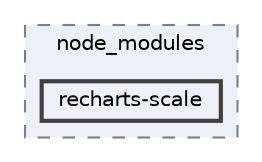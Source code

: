 digraph "C:/Users/arisc/OneDrive/Documents/GitHub/FINAL/EcoEats-Project/node_modules/recharts-scale"
{
 // LATEX_PDF_SIZE
  bgcolor="transparent";
  edge [fontname=Helvetica,fontsize=10,labelfontname=Helvetica,labelfontsize=10];
  node [fontname=Helvetica,fontsize=10,shape=box,height=0.2,width=0.4];
  compound=true
  subgraph clusterdir_5091f2b68170d33f954320199e2fed0a {
    graph [ bgcolor="#edf0f7", pencolor="grey50", label="node_modules", fontname=Helvetica,fontsize=10 style="filled,dashed", URL="dir_5091f2b68170d33f954320199e2fed0a.html",tooltip=""]
  dir_13fb71ec06cb07716c5ccefc77d4cfa5 [label="recharts-scale", fillcolor="#edf0f7", color="grey25", style="filled,bold", URL="dir_13fb71ec06cb07716c5ccefc77d4cfa5.html",tooltip=""];
  }
}
